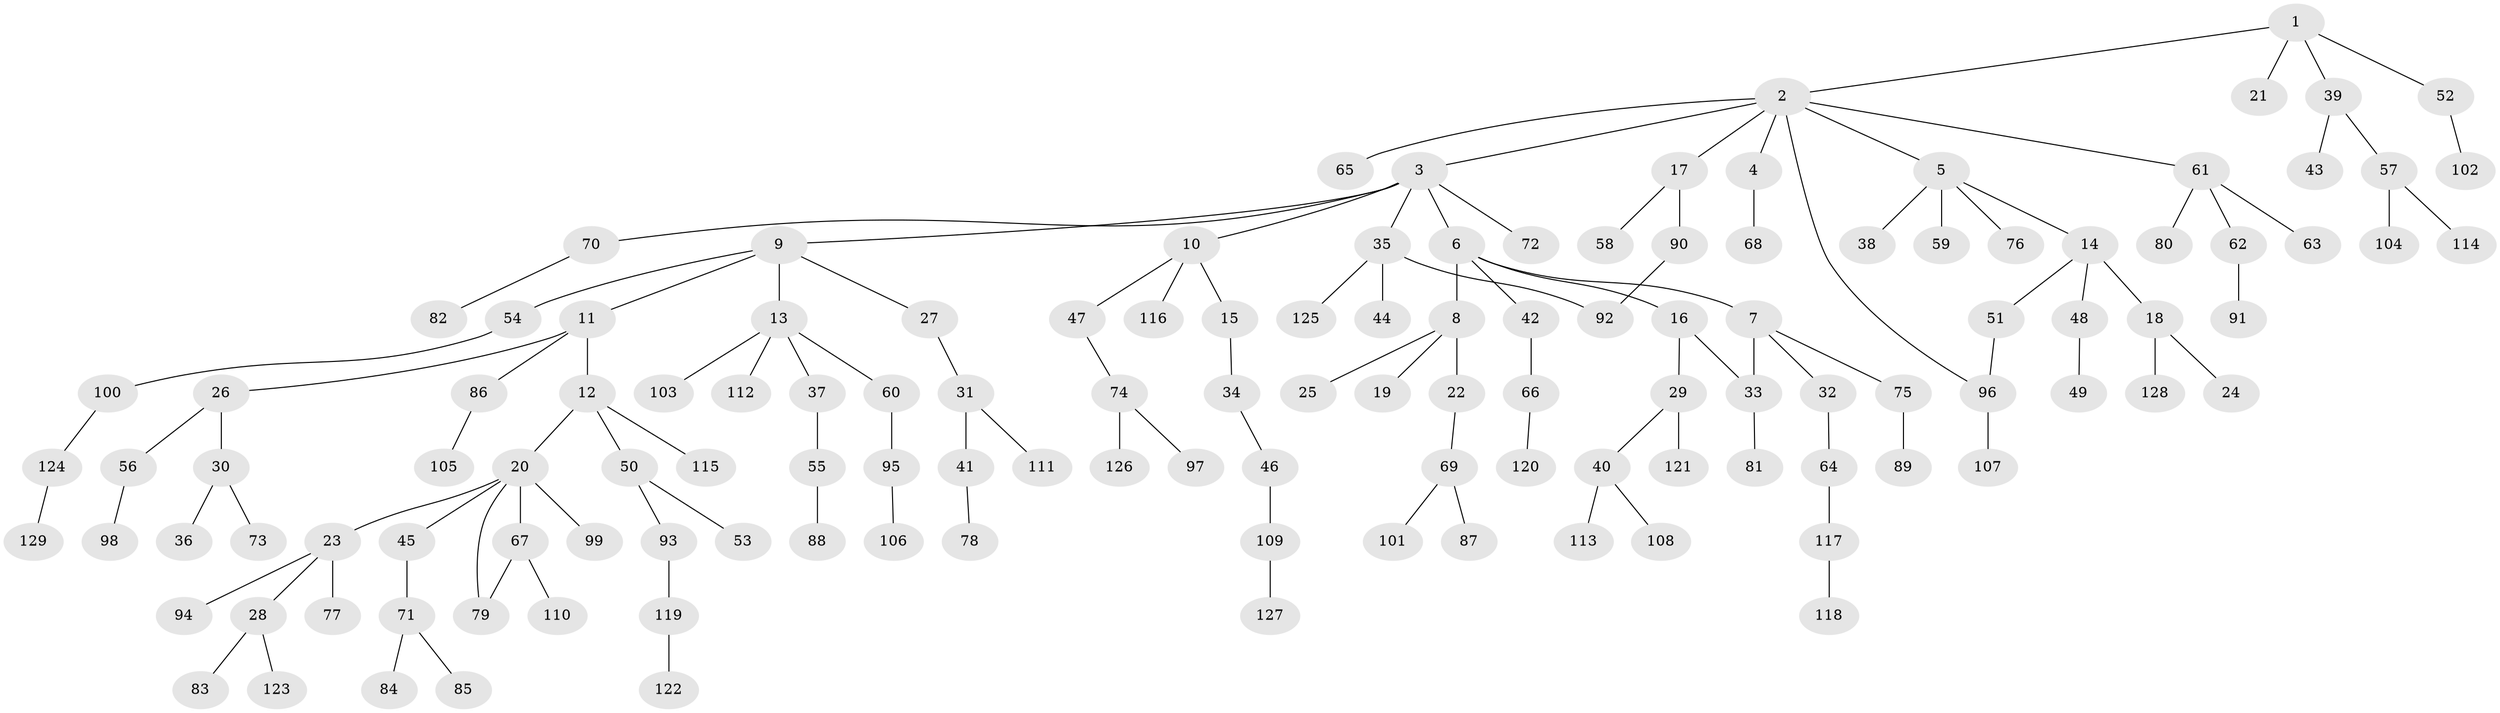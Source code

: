 // coarse degree distribution, {4: 0.09375, 8: 0.015625, 9: 0.015625, 2: 0.21875, 5: 0.03125, 6: 0.015625, 3: 0.0625, 1: 0.546875}
// Generated by graph-tools (version 1.1) at 2025/17/03/04/25 18:17:01]
// undirected, 129 vertices, 132 edges
graph export_dot {
graph [start="1"]
  node [color=gray90,style=filled];
  1;
  2;
  3;
  4;
  5;
  6;
  7;
  8;
  9;
  10;
  11;
  12;
  13;
  14;
  15;
  16;
  17;
  18;
  19;
  20;
  21;
  22;
  23;
  24;
  25;
  26;
  27;
  28;
  29;
  30;
  31;
  32;
  33;
  34;
  35;
  36;
  37;
  38;
  39;
  40;
  41;
  42;
  43;
  44;
  45;
  46;
  47;
  48;
  49;
  50;
  51;
  52;
  53;
  54;
  55;
  56;
  57;
  58;
  59;
  60;
  61;
  62;
  63;
  64;
  65;
  66;
  67;
  68;
  69;
  70;
  71;
  72;
  73;
  74;
  75;
  76;
  77;
  78;
  79;
  80;
  81;
  82;
  83;
  84;
  85;
  86;
  87;
  88;
  89;
  90;
  91;
  92;
  93;
  94;
  95;
  96;
  97;
  98;
  99;
  100;
  101;
  102;
  103;
  104;
  105;
  106;
  107;
  108;
  109;
  110;
  111;
  112;
  113;
  114;
  115;
  116;
  117;
  118;
  119;
  120;
  121;
  122;
  123;
  124;
  125;
  126;
  127;
  128;
  129;
  1 -- 2;
  1 -- 21;
  1 -- 39;
  1 -- 52;
  2 -- 3;
  2 -- 4;
  2 -- 5;
  2 -- 17;
  2 -- 61;
  2 -- 65;
  2 -- 96;
  3 -- 6;
  3 -- 9;
  3 -- 10;
  3 -- 35;
  3 -- 70;
  3 -- 72;
  4 -- 68;
  5 -- 14;
  5 -- 38;
  5 -- 59;
  5 -- 76;
  6 -- 7;
  6 -- 8;
  6 -- 16;
  6 -- 42;
  7 -- 32;
  7 -- 75;
  7 -- 33;
  8 -- 19;
  8 -- 22;
  8 -- 25;
  9 -- 11;
  9 -- 13;
  9 -- 27;
  9 -- 54;
  10 -- 15;
  10 -- 47;
  10 -- 116;
  11 -- 12;
  11 -- 26;
  11 -- 86;
  12 -- 20;
  12 -- 50;
  12 -- 115;
  13 -- 37;
  13 -- 60;
  13 -- 103;
  13 -- 112;
  14 -- 18;
  14 -- 48;
  14 -- 51;
  15 -- 34;
  16 -- 29;
  16 -- 33;
  17 -- 58;
  17 -- 90;
  18 -- 24;
  18 -- 128;
  20 -- 23;
  20 -- 45;
  20 -- 67;
  20 -- 79;
  20 -- 99;
  22 -- 69;
  23 -- 28;
  23 -- 77;
  23 -- 94;
  26 -- 30;
  26 -- 56;
  27 -- 31;
  28 -- 83;
  28 -- 123;
  29 -- 40;
  29 -- 121;
  30 -- 36;
  30 -- 73;
  31 -- 41;
  31 -- 111;
  32 -- 64;
  33 -- 81;
  34 -- 46;
  35 -- 44;
  35 -- 125;
  35 -- 92;
  37 -- 55;
  39 -- 43;
  39 -- 57;
  40 -- 108;
  40 -- 113;
  41 -- 78;
  42 -- 66;
  45 -- 71;
  46 -- 109;
  47 -- 74;
  48 -- 49;
  50 -- 53;
  50 -- 93;
  51 -- 96;
  52 -- 102;
  54 -- 100;
  55 -- 88;
  56 -- 98;
  57 -- 104;
  57 -- 114;
  60 -- 95;
  61 -- 62;
  61 -- 63;
  61 -- 80;
  62 -- 91;
  64 -- 117;
  66 -- 120;
  67 -- 110;
  67 -- 79;
  69 -- 87;
  69 -- 101;
  70 -- 82;
  71 -- 84;
  71 -- 85;
  74 -- 97;
  74 -- 126;
  75 -- 89;
  86 -- 105;
  90 -- 92;
  93 -- 119;
  95 -- 106;
  96 -- 107;
  100 -- 124;
  109 -- 127;
  117 -- 118;
  119 -- 122;
  124 -- 129;
}
